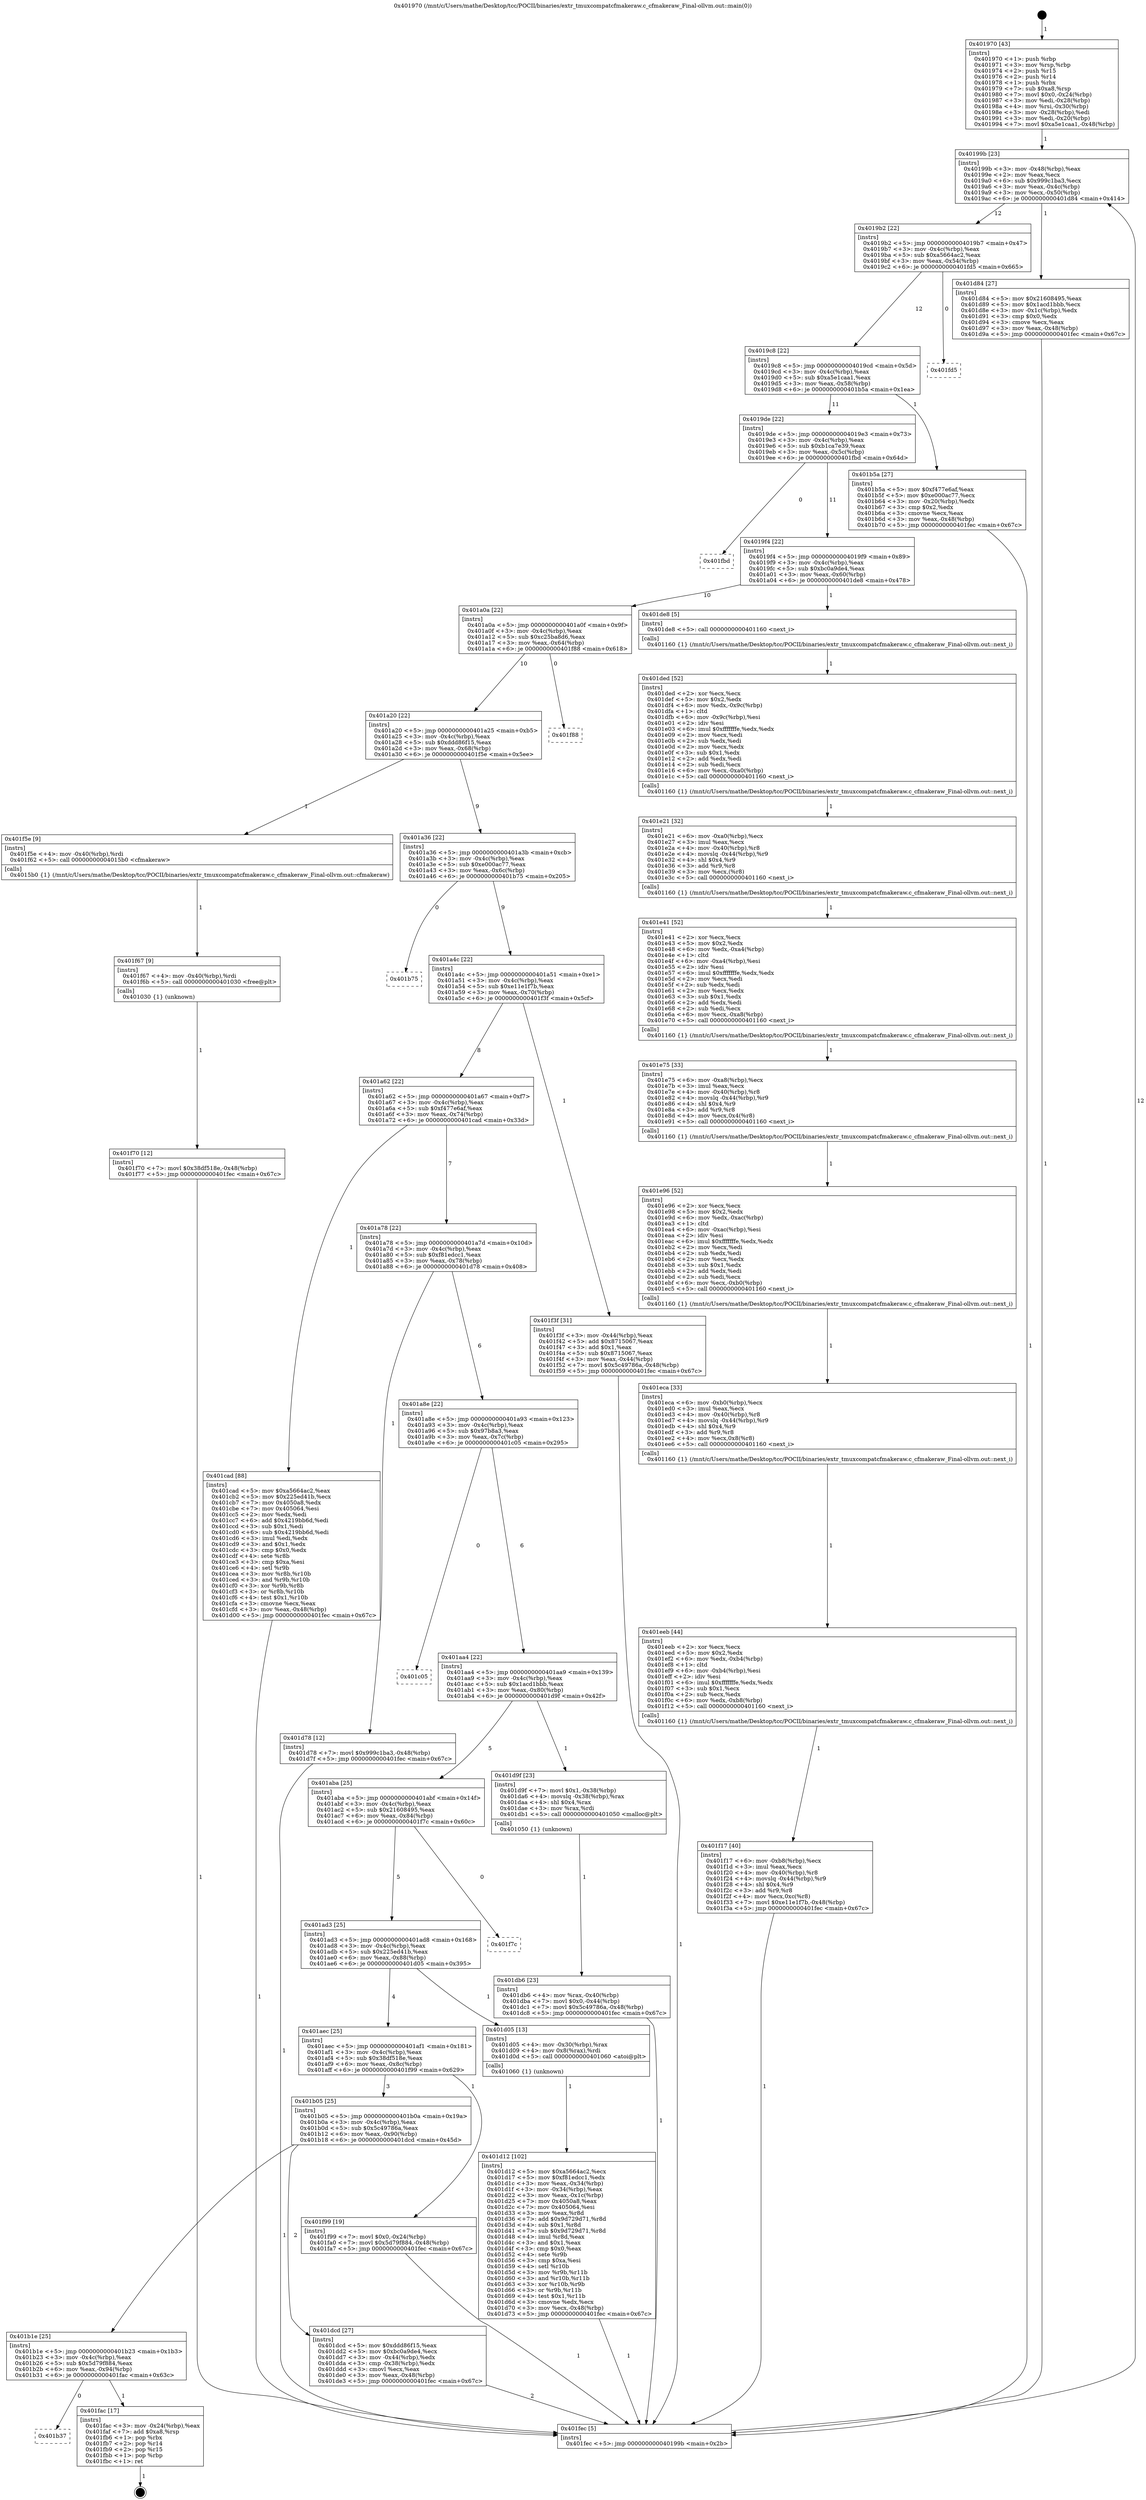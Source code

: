 digraph "0x401970" {
  label = "0x401970 (/mnt/c/Users/mathe/Desktop/tcc/POCII/binaries/extr_tmuxcompatcfmakeraw.c_cfmakeraw_Final-ollvm.out::main(0))"
  labelloc = "t"
  node[shape=record]

  Entry [label="",width=0.3,height=0.3,shape=circle,fillcolor=black,style=filled]
  "0x40199b" [label="{
     0x40199b [23]\l
     | [instrs]\l
     &nbsp;&nbsp;0x40199b \<+3\>: mov -0x48(%rbp),%eax\l
     &nbsp;&nbsp;0x40199e \<+2\>: mov %eax,%ecx\l
     &nbsp;&nbsp;0x4019a0 \<+6\>: sub $0x999c1ba3,%ecx\l
     &nbsp;&nbsp;0x4019a6 \<+3\>: mov %eax,-0x4c(%rbp)\l
     &nbsp;&nbsp;0x4019a9 \<+3\>: mov %ecx,-0x50(%rbp)\l
     &nbsp;&nbsp;0x4019ac \<+6\>: je 0000000000401d84 \<main+0x414\>\l
  }"]
  "0x401d84" [label="{
     0x401d84 [27]\l
     | [instrs]\l
     &nbsp;&nbsp;0x401d84 \<+5\>: mov $0x21608495,%eax\l
     &nbsp;&nbsp;0x401d89 \<+5\>: mov $0x1acd1bbb,%ecx\l
     &nbsp;&nbsp;0x401d8e \<+3\>: mov -0x1c(%rbp),%edx\l
     &nbsp;&nbsp;0x401d91 \<+3\>: cmp $0x0,%edx\l
     &nbsp;&nbsp;0x401d94 \<+3\>: cmove %ecx,%eax\l
     &nbsp;&nbsp;0x401d97 \<+3\>: mov %eax,-0x48(%rbp)\l
     &nbsp;&nbsp;0x401d9a \<+5\>: jmp 0000000000401fec \<main+0x67c\>\l
  }"]
  "0x4019b2" [label="{
     0x4019b2 [22]\l
     | [instrs]\l
     &nbsp;&nbsp;0x4019b2 \<+5\>: jmp 00000000004019b7 \<main+0x47\>\l
     &nbsp;&nbsp;0x4019b7 \<+3\>: mov -0x4c(%rbp),%eax\l
     &nbsp;&nbsp;0x4019ba \<+5\>: sub $0xa5664ac2,%eax\l
     &nbsp;&nbsp;0x4019bf \<+3\>: mov %eax,-0x54(%rbp)\l
     &nbsp;&nbsp;0x4019c2 \<+6\>: je 0000000000401fd5 \<main+0x665\>\l
  }"]
  Exit [label="",width=0.3,height=0.3,shape=circle,fillcolor=black,style=filled,peripheries=2]
  "0x401fd5" [label="{
     0x401fd5\l
  }", style=dashed]
  "0x4019c8" [label="{
     0x4019c8 [22]\l
     | [instrs]\l
     &nbsp;&nbsp;0x4019c8 \<+5\>: jmp 00000000004019cd \<main+0x5d\>\l
     &nbsp;&nbsp;0x4019cd \<+3\>: mov -0x4c(%rbp),%eax\l
     &nbsp;&nbsp;0x4019d0 \<+5\>: sub $0xa5e1caa1,%eax\l
     &nbsp;&nbsp;0x4019d5 \<+3\>: mov %eax,-0x58(%rbp)\l
     &nbsp;&nbsp;0x4019d8 \<+6\>: je 0000000000401b5a \<main+0x1ea\>\l
  }"]
  "0x401b37" [label="{
     0x401b37\l
  }", style=dashed]
  "0x401b5a" [label="{
     0x401b5a [27]\l
     | [instrs]\l
     &nbsp;&nbsp;0x401b5a \<+5\>: mov $0xf477e6af,%eax\l
     &nbsp;&nbsp;0x401b5f \<+5\>: mov $0xe000ac77,%ecx\l
     &nbsp;&nbsp;0x401b64 \<+3\>: mov -0x20(%rbp),%edx\l
     &nbsp;&nbsp;0x401b67 \<+3\>: cmp $0x2,%edx\l
     &nbsp;&nbsp;0x401b6a \<+3\>: cmovne %ecx,%eax\l
     &nbsp;&nbsp;0x401b6d \<+3\>: mov %eax,-0x48(%rbp)\l
     &nbsp;&nbsp;0x401b70 \<+5\>: jmp 0000000000401fec \<main+0x67c\>\l
  }"]
  "0x4019de" [label="{
     0x4019de [22]\l
     | [instrs]\l
     &nbsp;&nbsp;0x4019de \<+5\>: jmp 00000000004019e3 \<main+0x73\>\l
     &nbsp;&nbsp;0x4019e3 \<+3\>: mov -0x4c(%rbp),%eax\l
     &nbsp;&nbsp;0x4019e6 \<+5\>: sub $0xb1ca7e39,%eax\l
     &nbsp;&nbsp;0x4019eb \<+3\>: mov %eax,-0x5c(%rbp)\l
     &nbsp;&nbsp;0x4019ee \<+6\>: je 0000000000401fbd \<main+0x64d\>\l
  }"]
  "0x401fec" [label="{
     0x401fec [5]\l
     | [instrs]\l
     &nbsp;&nbsp;0x401fec \<+5\>: jmp 000000000040199b \<main+0x2b\>\l
  }"]
  "0x401970" [label="{
     0x401970 [43]\l
     | [instrs]\l
     &nbsp;&nbsp;0x401970 \<+1\>: push %rbp\l
     &nbsp;&nbsp;0x401971 \<+3\>: mov %rsp,%rbp\l
     &nbsp;&nbsp;0x401974 \<+2\>: push %r15\l
     &nbsp;&nbsp;0x401976 \<+2\>: push %r14\l
     &nbsp;&nbsp;0x401978 \<+1\>: push %rbx\l
     &nbsp;&nbsp;0x401979 \<+7\>: sub $0xa8,%rsp\l
     &nbsp;&nbsp;0x401980 \<+7\>: movl $0x0,-0x24(%rbp)\l
     &nbsp;&nbsp;0x401987 \<+3\>: mov %edi,-0x28(%rbp)\l
     &nbsp;&nbsp;0x40198a \<+4\>: mov %rsi,-0x30(%rbp)\l
     &nbsp;&nbsp;0x40198e \<+3\>: mov -0x28(%rbp),%edi\l
     &nbsp;&nbsp;0x401991 \<+3\>: mov %edi,-0x20(%rbp)\l
     &nbsp;&nbsp;0x401994 \<+7\>: movl $0xa5e1caa1,-0x48(%rbp)\l
  }"]
  "0x401fac" [label="{
     0x401fac [17]\l
     | [instrs]\l
     &nbsp;&nbsp;0x401fac \<+3\>: mov -0x24(%rbp),%eax\l
     &nbsp;&nbsp;0x401faf \<+7\>: add $0xa8,%rsp\l
     &nbsp;&nbsp;0x401fb6 \<+1\>: pop %rbx\l
     &nbsp;&nbsp;0x401fb7 \<+2\>: pop %r14\l
     &nbsp;&nbsp;0x401fb9 \<+2\>: pop %r15\l
     &nbsp;&nbsp;0x401fbb \<+1\>: pop %rbp\l
     &nbsp;&nbsp;0x401fbc \<+1\>: ret\l
  }"]
  "0x401fbd" [label="{
     0x401fbd\l
  }", style=dashed]
  "0x4019f4" [label="{
     0x4019f4 [22]\l
     | [instrs]\l
     &nbsp;&nbsp;0x4019f4 \<+5\>: jmp 00000000004019f9 \<main+0x89\>\l
     &nbsp;&nbsp;0x4019f9 \<+3\>: mov -0x4c(%rbp),%eax\l
     &nbsp;&nbsp;0x4019fc \<+5\>: sub $0xbc0a9de4,%eax\l
     &nbsp;&nbsp;0x401a01 \<+3\>: mov %eax,-0x60(%rbp)\l
     &nbsp;&nbsp;0x401a04 \<+6\>: je 0000000000401de8 \<main+0x478\>\l
  }"]
  "0x401f70" [label="{
     0x401f70 [12]\l
     | [instrs]\l
     &nbsp;&nbsp;0x401f70 \<+7\>: movl $0x38df518e,-0x48(%rbp)\l
     &nbsp;&nbsp;0x401f77 \<+5\>: jmp 0000000000401fec \<main+0x67c\>\l
  }"]
  "0x401de8" [label="{
     0x401de8 [5]\l
     | [instrs]\l
     &nbsp;&nbsp;0x401de8 \<+5\>: call 0000000000401160 \<next_i\>\l
     | [calls]\l
     &nbsp;&nbsp;0x401160 \{1\} (/mnt/c/Users/mathe/Desktop/tcc/POCII/binaries/extr_tmuxcompatcfmakeraw.c_cfmakeraw_Final-ollvm.out::next_i)\l
  }"]
  "0x401a0a" [label="{
     0x401a0a [22]\l
     | [instrs]\l
     &nbsp;&nbsp;0x401a0a \<+5\>: jmp 0000000000401a0f \<main+0x9f\>\l
     &nbsp;&nbsp;0x401a0f \<+3\>: mov -0x4c(%rbp),%eax\l
     &nbsp;&nbsp;0x401a12 \<+5\>: sub $0xc25ba8d6,%eax\l
     &nbsp;&nbsp;0x401a17 \<+3\>: mov %eax,-0x64(%rbp)\l
     &nbsp;&nbsp;0x401a1a \<+6\>: je 0000000000401f88 \<main+0x618\>\l
  }"]
  "0x401f67" [label="{
     0x401f67 [9]\l
     | [instrs]\l
     &nbsp;&nbsp;0x401f67 \<+4\>: mov -0x40(%rbp),%rdi\l
     &nbsp;&nbsp;0x401f6b \<+5\>: call 0000000000401030 \<free@plt\>\l
     | [calls]\l
     &nbsp;&nbsp;0x401030 \{1\} (unknown)\l
  }"]
  "0x401f88" [label="{
     0x401f88\l
  }", style=dashed]
  "0x401a20" [label="{
     0x401a20 [22]\l
     | [instrs]\l
     &nbsp;&nbsp;0x401a20 \<+5\>: jmp 0000000000401a25 \<main+0xb5\>\l
     &nbsp;&nbsp;0x401a25 \<+3\>: mov -0x4c(%rbp),%eax\l
     &nbsp;&nbsp;0x401a28 \<+5\>: sub $0xddd86f15,%eax\l
     &nbsp;&nbsp;0x401a2d \<+3\>: mov %eax,-0x68(%rbp)\l
     &nbsp;&nbsp;0x401a30 \<+6\>: je 0000000000401f5e \<main+0x5ee\>\l
  }"]
  "0x401f17" [label="{
     0x401f17 [40]\l
     | [instrs]\l
     &nbsp;&nbsp;0x401f17 \<+6\>: mov -0xb8(%rbp),%ecx\l
     &nbsp;&nbsp;0x401f1d \<+3\>: imul %eax,%ecx\l
     &nbsp;&nbsp;0x401f20 \<+4\>: mov -0x40(%rbp),%r8\l
     &nbsp;&nbsp;0x401f24 \<+4\>: movslq -0x44(%rbp),%r9\l
     &nbsp;&nbsp;0x401f28 \<+4\>: shl $0x4,%r9\l
     &nbsp;&nbsp;0x401f2c \<+3\>: add %r9,%r8\l
     &nbsp;&nbsp;0x401f2f \<+4\>: mov %ecx,0xc(%r8)\l
     &nbsp;&nbsp;0x401f33 \<+7\>: movl $0xe11e1f7b,-0x48(%rbp)\l
     &nbsp;&nbsp;0x401f3a \<+5\>: jmp 0000000000401fec \<main+0x67c\>\l
  }"]
  "0x401f5e" [label="{
     0x401f5e [9]\l
     | [instrs]\l
     &nbsp;&nbsp;0x401f5e \<+4\>: mov -0x40(%rbp),%rdi\l
     &nbsp;&nbsp;0x401f62 \<+5\>: call 00000000004015b0 \<cfmakeraw\>\l
     | [calls]\l
     &nbsp;&nbsp;0x4015b0 \{1\} (/mnt/c/Users/mathe/Desktop/tcc/POCII/binaries/extr_tmuxcompatcfmakeraw.c_cfmakeraw_Final-ollvm.out::cfmakeraw)\l
  }"]
  "0x401a36" [label="{
     0x401a36 [22]\l
     | [instrs]\l
     &nbsp;&nbsp;0x401a36 \<+5\>: jmp 0000000000401a3b \<main+0xcb\>\l
     &nbsp;&nbsp;0x401a3b \<+3\>: mov -0x4c(%rbp),%eax\l
     &nbsp;&nbsp;0x401a3e \<+5\>: sub $0xe000ac77,%eax\l
     &nbsp;&nbsp;0x401a43 \<+3\>: mov %eax,-0x6c(%rbp)\l
     &nbsp;&nbsp;0x401a46 \<+6\>: je 0000000000401b75 \<main+0x205\>\l
  }"]
  "0x401eeb" [label="{
     0x401eeb [44]\l
     | [instrs]\l
     &nbsp;&nbsp;0x401eeb \<+2\>: xor %ecx,%ecx\l
     &nbsp;&nbsp;0x401eed \<+5\>: mov $0x2,%edx\l
     &nbsp;&nbsp;0x401ef2 \<+6\>: mov %edx,-0xb4(%rbp)\l
     &nbsp;&nbsp;0x401ef8 \<+1\>: cltd\l
     &nbsp;&nbsp;0x401ef9 \<+6\>: mov -0xb4(%rbp),%esi\l
     &nbsp;&nbsp;0x401eff \<+2\>: idiv %esi\l
     &nbsp;&nbsp;0x401f01 \<+6\>: imul $0xfffffffe,%edx,%edx\l
     &nbsp;&nbsp;0x401f07 \<+3\>: sub $0x1,%ecx\l
     &nbsp;&nbsp;0x401f0a \<+2\>: sub %ecx,%edx\l
     &nbsp;&nbsp;0x401f0c \<+6\>: mov %edx,-0xb8(%rbp)\l
     &nbsp;&nbsp;0x401f12 \<+5\>: call 0000000000401160 \<next_i\>\l
     | [calls]\l
     &nbsp;&nbsp;0x401160 \{1\} (/mnt/c/Users/mathe/Desktop/tcc/POCII/binaries/extr_tmuxcompatcfmakeraw.c_cfmakeraw_Final-ollvm.out::next_i)\l
  }"]
  "0x401b75" [label="{
     0x401b75\l
  }", style=dashed]
  "0x401a4c" [label="{
     0x401a4c [22]\l
     | [instrs]\l
     &nbsp;&nbsp;0x401a4c \<+5\>: jmp 0000000000401a51 \<main+0xe1\>\l
     &nbsp;&nbsp;0x401a51 \<+3\>: mov -0x4c(%rbp),%eax\l
     &nbsp;&nbsp;0x401a54 \<+5\>: sub $0xe11e1f7b,%eax\l
     &nbsp;&nbsp;0x401a59 \<+3\>: mov %eax,-0x70(%rbp)\l
     &nbsp;&nbsp;0x401a5c \<+6\>: je 0000000000401f3f \<main+0x5cf\>\l
  }"]
  "0x401eca" [label="{
     0x401eca [33]\l
     | [instrs]\l
     &nbsp;&nbsp;0x401eca \<+6\>: mov -0xb0(%rbp),%ecx\l
     &nbsp;&nbsp;0x401ed0 \<+3\>: imul %eax,%ecx\l
     &nbsp;&nbsp;0x401ed3 \<+4\>: mov -0x40(%rbp),%r8\l
     &nbsp;&nbsp;0x401ed7 \<+4\>: movslq -0x44(%rbp),%r9\l
     &nbsp;&nbsp;0x401edb \<+4\>: shl $0x4,%r9\l
     &nbsp;&nbsp;0x401edf \<+3\>: add %r9,%r8\l
     &nbsp;&nbsp;0x401ee2 \<+4\>: mov %ecx,0x8(%r8)\l
     &nbsp;&nbsp;0x401ee6 \<+5\>: call 0000000000401160 \<next_i\>\l
     | [calls]\l
     &nbsp;&nbsp;0x401160 \{1\} (/mnt/c/Users/mathe/Desktop/tcc/POCII/binaries/extr_tmuxcompatcfmakeraw.c_cfmakeraw_Final-ollvm.out::next_i)\l
  }"]
  "0x401f3f" [label="{
     0x401f3f [31]\l
     | [instrs]\l
     &nbsp;&nbsp;0x401f3f \<+3\>: mov -0x44(%rbp),%eax\l
     &nbsp;&nbsp;0x401f42 \<+5\>: add $0x8715067,%eax\l
     &nbsp;&nbsp;0x401f47 \<+3\>: add $0x1,%eax\l
     &nbsp;&nbsp;0x401f4a \<+5\>: sub $0x8715067,%eax\l
     &nbsp;&nbsp;0x401f4f \<+3\>: mov %eax,-0x44(%rbp)\l
     &nbsp;&nbsp;0x401f52 \<+7\>: movl $0x5c49786a,-0x48(%rbp)\l
     &nbsp;&nbsp;0x401f59 \<+5\>: jmp 0000000000401fec \<main+0x67c\>\l
  }"]
  "0x401a62" [label="{
     0x401a62 [22]\l
     | [instrs]\l
     &nbsp;&nbsp;0x401a62 \<+5\>: jmp 0000000000401a67 \<main+0xf7\>\l
     &nbsp;&nbsp;0x401a67 \<+3\>: mov -0x4c(%rbp),%eax\l
     &nbsp;&nbsp;0x401a6a \<+5\>: sub $0xf477e6af,%eax\l
     &nbsp;&nbsp;0x401a6f \<+3\>: mov %eax,-0x74(%rbp)\l
     &nbsp;&nbsp;0x401a72 \<+6\>: je 0000000000401cad \<main+0x33d\>\l
  }"]
  "0x401e96" [label="{
     0x401e96 [52]\l
     | [instrs]\l
     &nbsp;&nbsp;0x401e96 \<+2\>: xor %ecx,%ecx\l
     &nbsp;&nbsp;0x401e98 \<+5\>: mov $0x2,%edx\l
     &nbsp;&nbsp;0x401e9d \<+6\>: mov %edx,-0xac(%rbp)\l
     &nbsp;&nbsp;0x401ea3 \<+1\>: cltd\l
     &nbsp;&nbsp;0x401ea4 \<+6\>: mov -0xac(%rbp),%esi\l
     &nbsp;&nbsp;0x401eaa \<+2\>: idiv %esi\l
     &nbsp;&nbsp;0x401eac \<+6\>: imul $0xfffffffe,%edx,%edx\l
     &nbsp;&nbsp;0x401eb2 \<+2\>: mov %ecx,%edi\l
     &nbsp;&nbsp;0x401eb4 \<+2\>: sub %edx,%edi\l
     &nbsp;&nbsp;0x401eb6 \<+2\>: mov %ecx,%edx\l
     &nbsp;&nbsp;0x401eb8 \<+3\>: sub $0x1,%edx\l
     &nbsp;&nbsp;0x401ebb \<+2\>: add %edx,%edi\l
     &nbsp;&nbsp;0x401ebd \<+2\>: sub %edi,%ecx\l
     &nbsp;&nbsp;0x401ebf \<+6\>: mov %ecx,-0xb0(%rbp)\l
     &nbsp;&nbsp;0x401ec5 \<+5\>: call 0000000000401160 \<next_i\>\l
     | [calls]\l
     &nbsp;&nbsp;0x401160 \{1\} (/mnt/c/Users/mathe/Desktop/tcc/POCII/binaries/extr_tmuxcompatcfmakeraw.c_cfmakeraw_Final-ollvm.out::next_i)\l
  }"]
  "0x401cad" [label="{
     0x401cad [88]\l
     | [instrs]\l
     &nbsp;&nbsp;0x401cad \<+5\>: mov $0xa5664ac2,%eax\l
     &nbsp;&nbsp;0x401cb2 \<+5\>: mov $0x225ed41b,%ecx\l
     &nbsp;&nbsp;0x401cb7 \<+7\>: mov 0x4050a8,%edx\l
     &nbsp;&nbsp;0x401cbe \<+7\>: mov 0x405064,%esi\l
     &nbsp;&nbsp;0x401cc5 \<+2\>: mov %edx,%edi\l
     &nbsp;&nbsp;0x401cc7 \<+6\>: add $0x4219bb6d,%edi\l
     &nbsp;&nbsp;0x401ccd \<+3\>: sub $0x1,%edi\l
     &nbsp;&nbsp;0x401cd0 \<+6\>: sub $0x4219bb6d,%edi\l
     &nbsp;&nbsp;0x401cd6 \<+3\>: imul %edi,%edx\l
     &nbsp;&nbsp;0x401cd9 \<+3\>: and $0x1,%edx\l
     &nbsp;&nbsp;0x401cdc \<+3\>: cmp $0x0,%edx\l
     &nbsp;&nbsp;0x401cdf \<+4\>: sete %r8b\l
     &nbsp;&nbsp;0x401ce3 \<+3\>: cmp $0xa,%esi\l
     &nbsp;&nbsp;0x401ce6 \<+4\>: setl %r9b\l
     &nbsp;&nbsp;0x401cea \<+3\>: mov %r8b,%r10b\l
     &nbsp;&nbsp;0x401ced \<+3\>: and %r9b,%r10b\l
     &nbsp;&nbsp;0x401cf0 \<+3\>: xor %r9b,%r8b\l
     &nbsp;&nbsp;0x401cf3 \<+3\>: or %r8b,%r10b\l
     &nbsp;&nbsp;0x401cf6 \<+4\>: test $0x1,%r10b\l
     &nbsp;&nbsp;0x401cfa \<+3\>: cmovne %ecx,%eax\l
     &nbsp;&nbsp;0x401cfd \<+3\>: mov %eax,-0x48(%rbp)\l
     &nbsp;&nbsp;0x401d00 \<+5\>: jmp 0000000000401fec \<main+0x67c\>\l
  }"]
  "0x401a78" [label="{
     0x401a78 [22]\l
     | [instrs]\l
     &nbsp;&nbsp;0x401a78 \<+5\>: jmp 0000000000401a7d \<main+0x10d\>\l
     &nbsp;&nbsp;0x401a7d \<+3\>: mov -0x4c(%rbp),%eax\l
     &nbsp;&nbsp;0x401a80 \<+5\>: sub $0xf81edcc1,%eax\l
     &nbsp;&nbsp;0x401a85 \<+3\>: mov %eax,-0x78(%rbp)\l
     &nbsp;&nbsp;0x401a88 \<+6\>: je 0000000000401d78 \<main+0x408\>\l
  }"]
  "0x401e75" [label="{
     0x401e75 [33]\l
     | [instrs]\l
     &nbsp;&nbsp;0x401e75 \<+6\>: mov -0xa8(%rbp),%ecx\l
     &nbsp;&nbsp;0x401e7b \<+3\>: imul %eax,%ecx\l
     &nbsp;&nbsp;0x401e7e \<+4\>: mov -0x40(%rbp),%r8\l
     &nbsp;&nbsp;0x401e82 \<+4\>: movslq -0x44(%rbp),%r9\l
     &nbsp;&nbsp;0x401e86 \<+4\>: shl $0x4,%r9\l
     &nbsp;&nbsp;0x401e8a \<+3\>: add %r9,%r8\l
     &nbsp;&nbsp;0x401e8d \<+4\>: mov %ecx,0x4(%r8)\l
     &nbsp;&nbsp;0x401e91 \<+5\>: call 0000000000401160 \<next_i\>\l
     | [calls]\l
     &nbsp;&nbsp;0x401160 \{1\} (/mnt/c/Users/mathe/Desktop/tcc/POCII/binaries/extr_tmuxcompatcfmakeraw.c_cfmakeraw_Final-ollvm.out::next_i)\l
  }"]
  "0x401d78" [label="{
     0x401d78 [12]\l
     | [instrs]\l
     &nbsp;&nbsp;0x401d78 \<+7\>: movl $0x999c1ba3,-0x48(%rbp)\l
     &nbsp;&nbsp;0x401d7f \<+5\>: jmp 0000000000401fec \<main+0x67c\>\l
  }"]
  "0x401a8e" [label="{
     0x401a8e [22]\l
     | [instrs]\l
     &nbsp;&nbsp;0x401a8e \<+5\>: jmp 0000000000401a93 \<main+0x123\>\l
     &nbsp;&nbsp;0x401a93 \<+3\>: mov -0x4c(%rbp),%eax\l
     &nbsp;&nbsp;0x401a96 \<+5\>: sub $0x97b8a3,%eax\l
     &nbsp;&nbsp;0x401a9b \<+3\>: mov %eax,-0x7c(%rbp)\l
     &nbsp;&nbsp;0x401a9e \<+6\>: je 0000000000401c05 \<main+0x295\>\l
  }"]
  "0x401e41" [label="{
     0x401e41 [52]\l
     | [instrs]\l
     &nbsp;&nbsp;0x401e41 \<+2\>: xor %ecx,%ecx\l
     &nbsp;&nbsp;0x401e43 \<+5\>: mov $0x2,%edx\l
     &nbsp;&nbsp;0x401e48 \<+6\>: mov %edx,-0xa4(%rbp)\l
     &nbsp;&nbsp;0x401e4e \<+1\>: cltd\l
     &nbsp;&nbsp;0x401e4f \<+6\>: mov -0xa4(%rbp),%esi\l
     &nbsp;&nbsp;0x401e55 \<+2\>: idiv %esi\l
     &nbsp;&nbsp;0x401e57 \<+6\>: imul $0xfffffffe,%edx,%edx\l
     &nbsp;&nbsp;0x401e5d \<+2\>: mov %ecx,%edi\l
     &nbsp;&nbsp;0x401e5f \<+2\>: sub %edx,%edi\l
     &nbsp;&nbsp;0x401e61 \<+2\>: mov %ecx,%edx\l
     &nbsp;&nbsp;0x401e63 \<+3\>: sub $0x1,%edx\l
     &nbsp;&nbsp;0x401e66 \<+2\>: add %edx,%edi\l
     &nbsp;&nbsp;0x401e68 \<+2\>: sub %edi,%ecx\l
     &nbsp;&nbsp;0x401e6a \<+6\>: mov %ecx,-0xa8(%rbp)\l
     &nbsp;&nbsp;0x401e70 \<+5\>: call 0000000000401160 \<next_i\>\l
     | [calls]\l
     &nbsp;&nbsp;0x401160 \{1\} (/mnt/c/Users/mathe/Desktop/tcc/POCII/binaries/extr_tmuxcompatcfmakeraw.c_cfmakeraw_Final-ollvm.out::next_i)\l
  }"]
  "0x401c05" [label="{
     0x401c05\l
  }", style=dashed]
  "0x401aa4" [label="{
     0x401aa4 [22]\l
     | [instrs]\l
     &nbsp;&nbsp;0x401aa4 \<+5\>: jmp 0000000000401aa9 \<main+0x139\>\l
     &nbsp;&nbsp;0x401aa9 \<+3\>: mov -0x4c(%rbp),%eax\l
     &nbsp;&nbsp;0x401aac \<+5\>: sub $0x1acd1bbb,%eax\l
     &nbsp;&nbsp;0x401ab1 \<+3\>: mov %eax,-0x80(%rbp)\l
     &nbsp;&nbsp;0x401ab4 \<+6\>: je 0000000000401d9f \<main+0x42f\>\l
  }"]
  "0x401e21" [label="{
     0x401e21 [32]\l
     | [instrs]\l
     &nbsp;&nbsp;0x401e21 \<+6\>: mov -0xa0(%rbp),%ecx\l
     &nbsp;&nbsp;0x401e27 \<+3\>: imul %eax,%ecx\l
     &nbsp;&nbsp;0x401e2a \<+4\>: mov -0x40(%rbp),%r8\l
     &nbsp;&nbsp;0x401e2e \<+4\>: movslq -0x44(%rbp),%r9\l
     &nbsp;&nbsp;0x401e32 \<+4\>: shl $0x4,%r9\l
     &nbsp;&nbsp;0x401e36 \<+3\>: add %r9,%r8\l
     &nbsp;&nbsp;0x401e39 \<+3\>: mov %ecx,(%r8)\l
     &nbsp;&nbsp;0x401e3c \<+5\>: call 0000000000401160 \<next_i\>\l
     | [calls]\l
     &nbsp;&nbsp;0x401160 \{1\} (/mnt/c/Users/mathe/Desktop/tcc/POCII/binaries/extr_tmuxcompatcfmakeraw.c_cfmakeraw_Final-ollvm.out::next_i)\l
  }"]
  "0x401d9f" [label="{
     0x401d9f [23]\l
     | [instrs]\l
     &nbsp;&nbsp;0x401d9f \<+7\>: movl $0x1,-0x38(%rbp)\l
     &nbsp;&nbsp;0x401da6 \<+4\>: movslq -0x38(%rbp),%rax\l
     &nbsp;&nbsp;0x401daa \<+4\>: shl $0x4,%rax\l
     &nbsp;&nbsp;0x401dae \<+3\>: mov %rax,%rdi\l
     &nbsp;&nbsp;0x401db1 \<+5\>: call 0000000000401050 \<malloc@plt\>\l
     | [calls]\l
     &nbsp;&nbsp;0x401050 \{1\} (unknown)\l
  }"]
  "0x401aba" [label="{
     0x401aba [25]\l
     | [instrs]\l
     &nbsp;&nbsp;0x401aba \<+5\>: jmp 0000000000401abf \<main+0x14f\>\l
     &nbsp;&nbsp;0x401abf \<+3\>: mov -0x4c(%rbp),%eax\l
     &nbsp;&nbsp;0x401ac2 \<+5\>: sub $0x21608495,%eax\l
     &nbsp;&nbsp;0x401ac7 \<+6\>: mov %eax,-0x84(%rbp)\l
     &nbsp;&nbsp;0x401acd \<+6\>: je 0000000000401f7c \<main+0x60c\>\l
  }"]
  "0x401ded" [label="{
     0x401ded [52]\l
     | [instrs]\l
     &nbsp;&nbsp;0x401ded \<+2\>: xor %ecx,%ecx\l
     &nbsp;&nbsp;0x401def \<+5\>: mov $0x2,%edx\l
     &nbsp;&nbsp;0x401df4 \<+6\>: mov %edx,-0x9c(%rbp)\l
     &nbsp;&nbsp;0x401dfa \<+1\>: cltd\l
     &nbsp;&nbsp;0x401dfb \<+6\>: mov -0x9c(%rbp),%esi\l
     &nbsp;&nbsp;0x401e01 \<+2\>: idiv %esi\l
     &nbsp;&nbsp;0x401e03 \<+6\>: imul $0xfffffffe,%edx,%edx\l
     &nbsp;&nbsp;0x401e09 \<+2\>: mov %ecx,%edi\l
     &nbsp;&nbsp;0x401e0b \<+2\>: sub %edx,%edi\l
     &nbsp;&nbsp;0x401e0d \<+2\>: mov %ecx,%edx\l
     &nbsp;&nbsp;0x401e0f \<+3\>: sub $0x1,%edx\l
     &nbsp;&nbsp;0x401e12 \<+2\>: add %edx,%edi\l
     &nbsp;&nbsp;0x401e14 \<+2\>: sub %edi,%ecx\l
     &nbsp;&nbsp;0x401e16 \<+6\>: mov %ecx,-0xa0(%rbp)\l
     &nbsp;&nbsp;0x401e1c \<+5\>: call 0000000000401160 \<next_i\>\l
     | [calls]\l
     &nbsp;&nbsp;0x401160 \{1\} (/mnt/c/Users/mathe/Desktop/tcc/POCII/binaries/extr_tmuxcompatcfmakeraw.c_cfmakeraw_Final-ollvm.out::next_i)\l
  }"]
  "0x401f7c" [label="{
     0x401f7c\l
  }", style=dashed]
  "0x401ad3" [label="{
     0x401ad3 [25]\l
     | [instrs]\l
     &nbsp;&nbsp;0x401ad3 \<+5\>: jmp 0000000000401ad8 \<main+0x168\>\l
     &nbsp;&nbsp;0x401ad8 \<+3\>: mov -0x4c(%rbp),%eax\l
     &nbsp;&nbsp;0x401adb \<+5\>: sub $0x225ed41b,%eax\l
     &nbsp;&nbsp;0x401ae0 \<+6\>: mov %eax,-0x88(%rbp)\l
     &nbsp;&nbsp;0x401ae6 \<+6\>: je 0000000000401d05 \<main+0x395\>\l
  }"]
  "0x401b1e" [label="{
     0x401b1e [25]\l
     | [instrs]\l
     &nbsp;&nbsp;0x401b1e \<+5\>: jmp 0000000000401b23 \<main+0x1b3\>\l
     &nbsp;&nbsp;0x401b23 \<+3\>: mov -0x4c(%rbp),%eax\l
     &nbsp;&nbsp;0x401b26 \<+5\>: sub $0x5d79f884,%eax\l
     &nbsp;&nbsp;0x401b2b \<+6\>: mov %eax,-0x94(%rbp)\l
     &nbsp;&nbsp;0x401b31 \<+6\>: je 0000000000401fac \<main+0x63c\>\l
  }"]
  "0x401d05" [label="{
     0x401d05 [13]\l
     | [instrs]\l
     &nbsp;&nbsp;0x401d05 \<+4\>: mov -0x30(%rbp),%rax\l
     &nbsp;&nbsp;0x401d09 \<+4\>: mov 0x8(%rax),%rdi\l
     &nbsp;&nbsp;0x401d0d \<+5\>: call 0000000000401060 \<atoi@plt\>\l
     | [calls]\l
     &nbsp;&nbsp;0x401060 \{1\} (unknown)\l
  }"]
  "0x401aec" [label="{
     0x401aec [25]\l
     | [instrs]\l
     &nbsp;&nbsp;0x401aec \<+5\>: jmp 0000000000401af1 \<main+0x181\>\l
     &nbsp;&nbsp;0x401af1 \<+3\>: mov -0x4c(%rbp),%eax\l
     &nbsp;&nbsp;0x401af4 \<+5\>: sub $0x38df518e,%eax\l
     &nbsp;&nbsp;0x401af9 \<+6\>: mov %eax,-0x8c(%rbp)\l
     &nbsp;&nbsp;0x401aff \<+6\>: je 0000000000401f99 \<main+0x629\>\l
  }"]
  "0x401d12" [label="{
     0x401d12 [102]\l
     | [instrs]\l
     &nbsp;&nbsp;0x401d12 \<+5\>: mov $0xa5664ac2,%ecx\l
     &nbsp;&nbsp;0x401d17 \<+5\>: mov $0xf81edcc1,%edx\l
     &nbsp;&nbsp;0x401d1c \<+3\>: mov %eax,-0x34(%rbp)\l
     &nbsp;&nbsp;0x401d1f \<+3\>: mov -0x34(%rbp),%eax\l
     &nbsp;&nbsp;0x401d22 \<+3\>: mov %eax,-0x1c(%rbp)\l
     &nbsp;&nbsp;0x401d25 \<+7\>: mov 0x4050a8,%eax\l
     &nbsp;&nbsp;0x401d2c \<+7\>: mov 0x405064,%esi\l
     &nbsp;&nbsp;0x401d33 \<+3\>: mov %eax,%r8d\l
     &nbsp;&nbsp;0x401d36 \<+7\>: add $0x9d729d71,%r8d\l
     &nbsp;&nbsp;0x401d3d \<+4\>: sub $0x1,%r8d\l
     &nbsp;&nbsp;0x401d41 \<+7\>: sub $0x9d729d71,%r8d\l
     &nbsp;&nbsp;0x401d48 \<+4\>: imul %r8d,%eax\l
     &nbsp;&nbsp;0x401d4c \<+3\>: and $0x1,%eax\l
     &nbsp;&nbsp;0x401d4f \<+3\>: cmp $0x0,%eax\l
     &nbsp;&nbsp;0x401d52 \<+4\>: sete %r9b\l
     &nbsp;&nbsp;0x401d56 \<+3\>: cmp $0xa,%esi\l
     &nbsp;&nbsp;0x401d59 \<+4\>: setl %r10b\l
     &nbsp;&nbsp;0x401d5d \<+3\>: mov %r9b,%r11b\l
     &nbsp;&nbsp;0x401d60 \<+3\>: and %r10b,%r11b\l
     &nbsp;&nbsp;0x401d63 \<+3\>: xor %r10b,%r9b\l
     &nbsp;&nbsp;0x401d66 \<+3\>: or %r9b,%r11b\l
     &nbsp;&nbsp;0x401d69 \<+4\>: test $0x1,%r11b\l
     &nbsp;&nbsp;0x401d6d \<+3\>: cmovne %edx,%ecx\l
     &nbsp;&nbsp;0x401d70 \<+3\>: mov %ecx,-0x48(%rbp)\l
     &nbsp;&nbsp;0x401d73 \<+5\>: jmp 0000000000401fec \<main+0x67c\>\l
  }"]
  "0x401db6" [label="{
     0x401db6 [23]\l
     | [instrs]\l
     &nbsp;&nbsp;0x401db6 \<+4\>: mov %rax,-0x40(%rbp)\l
     &nbsp;&nbsp;0x401dba \<+7\>: movl $0x0,-0x44(%rbp)\l
     &nbsp;&nbsp;0x401dc1 \<+7\>: movl $0x5c49786a,-0x48(%rbp)\l
     &nbsp;&nbsp;0x401dc8 \<+5\>: jmp 0000000000401fec \<main+0x67c\>\l
  }"]
  "0x401dcd" [label="{
     0x401dcd [27]\l
     | [instrs]\l
     &nbsp;&nbsp;0x401dcd \<+5\>: mov $0xddd86f15,%eax\l
     &nbsp;&nbsp;0x401dd2 \<+5\>: mov $0xbc0a9de4,%ecx\l
     &nbsp;&nbsp;0x401dd7 \<+3\>: mov -0x44(%rbp),%edx\l
     &nbsp;&nbsp;0x401dda \<+3\>: cmp -0x38(%rbp),%edx\l
     &nbsp;&nbsp;0x401ddd \<+3\>: cmovl %ecx,%eax\l
     &nbsp;&nbsp;0x401de0 \<+3\>: mov %eax,-0x48(%rbp)\l
     &nbsp;&nbsp;0x401de3 \<+5\>: jmp 0000000000401fec \<main+0x67c\>\l
  }"]
  "0x401f99" [label="{
     0x401f99 [19]\l
     | [instrs]\l
     &nbsp;&nbsp;0x401f99 \<+7\>: movl $0x0,-0x24(%rbp)\l
     &nbsp;&nbsp;0x401fa0 \<+7\>: movl $0x5d79f884,-0x48(%rbp)\l
     &nbsp;&nbsp;0x401fa7 \<+5\>: jmp 0000000000401fec \<main+0x67c\>\l
  }"]
  "0x401b05" [label="{
     0x401b05 [25]\l
     | [instrs]\l
     &nbsp;&nbsp;0x401b05 \<+5\>: jmp 0000000000401b0a \<main+0x19a\>\l
     &nbsp;&nbsp;0x401b0a \<+3\>: mov -0x4c(%rbp),%eax\l
     &nbsp;&nbsp;0x401b0d \<+5\>: sub $0x5c49786a,%eax\l
     &nbsp;&nbsp;0x401b12 \<+6\>: mov %eax,-0x90(%rbp)\l
     &nbsp;&nbsp;0x401b18 \<+6\>: je 0000000000401dcd \<main+0x45d\>\l
  }"]
  Entry -> "0x401970" [label=" 1"]
  "0x40199b" -> "0x401d84" [label=" 1"]
  "0x40199b" -> "0x4019b2" [label=" 12"]
  "0x401fac" -> Exit [label=" 1"]
  "0x4019b2" -> "0x401fd5" [label=" 0"]
  "0x4019b2" -> "0x4019c8" [label=" 12"]
  "0x401b1e" -> "0x401b37" [label=" 0"]
  "0x4019c8" -> "0x401b5a" [label=" 1"]
  "0x4019c8" -> "0x4019de" [label=" 11"]
  "0x401b5a" -> "0x401fec" [label=" 1"]
  "0x401970" -> "0x40199b" [label=" 1"]
  "0x401fec" -> "0x40199b" [label=" 12"]
  "0x401b1e" -> "0x401fac" [label=" 1"]
  "0x4019de" -> "0x401fbd" [label=" 0"]
  "0x4019de" -> "0x4019f4" [label=" 11"]
  "0x401f99" -> "0x401fec" [label=" 1"]
  "0x4019f4" -> "0x401de8" [label=" 1"]
  "0x4019f4" -> "0x401a0a" [label=" 10"]
  "0x401f70" -> "0x401fec" [label=" 1"]
  "0x401a0a" -> "0x401f88" [label=" 0"]
  "0x401a0a" -> "0x401a20" [label=" 10"]
  "0x401f67" -> "0x401f70" [label=" 1"]
  "0x401a20" -> "0x401f5e" [label=" 1"]
  "0x401a20" -> "0x401a36" [label=" 9"]
  "0x401f5e" -> "0x401f67" [label=" 1"]
  "0x401a36" -> "0x401b75" [label=" 0"]
  "0x401a36" -> "0x401a4c" [label=" 9"]
  "0x401f3f" -> "0x401fec" [label=" 1"]
  "0x401a4c" -> "0x401f3f" [label=" 1"]
  "0x401a4c" -> "0x401a62" [label=" 8"]
  "0x401f17" -> "0x401fec" [label=" 1"]
  "0x401a62" -> "0x401cad" [label=" 1"]
  "0x401a62" -> "0x401a78" [label=" 7"]
  "0x401cad" -> "0x401fec" [label=" 1"]
  "0x401eeb" -> "0x401f17" [label=" 1"]
  "0x401a78" -> "0x401d78" [label=" 1"]
  "0x401a78" -> "0x401a8e" [label=" 6"]
  "0x401eca" -> "0x401eeb" [label=" 1"]
  "0x401a8e" -> "0x401c05" [label=" 0"]
  "0x401a8e" -> "0x401aa4" [label=" 6"]
  "0x401e96" -> "0x401eca" [label=" 1"]
  "0x401aa4" -> "0x401d9f" [label=" 1"]
  "0x401aa4" -> "0x401aba" [label=" 5"]
  "0x401e75" -> "0x401e96" [label=" 1"]
  "0x401aba" -> "0x401f7c" [label=" 0"]
  "0x401aba" -> "0x401ad3" [label=" 5"]
  "0x401e41" -> "0x401e75" [label=" 1"]
  "0x401ad3" -> "0x401d05" [label=" 1"]
  "0x401ad3" -> "0x401aec" [label=" 4"]
  "0x401d05" -> "0x401d12" [label=" 1"]
  "0x401d12" -> "0x401fec" [label=" 1"]
  "0x401d78" -> "0x401fec" [label=" 1"]
  "0x401d84" -> "0x401fec" [label=" 1"]
  "0x401d9f" -> "0x401db6" [label=" 1"]
  "0x401db6" -> "0x401fec" [label=" 1"]
  "0x401e21" -> "0x401e41" [label=" 1"]
  "0x401aec" -> "0x401f99" [label=" 1"]
  "0x401aec" -> "0x401b05" [label=" 3"]
  "0x401ded" -> "0x401e21" [label=" 1"]
  "0x401b05" -> "0x401dcd" [label=" 2"]
  "0x401b05" -> "0x401b1e" [label=" 1"]
  "0x401dcd" -> "0x401fec" [label=" 2"]
  "0x401de8" -> "0x401ded" [label=" 1"]
}
